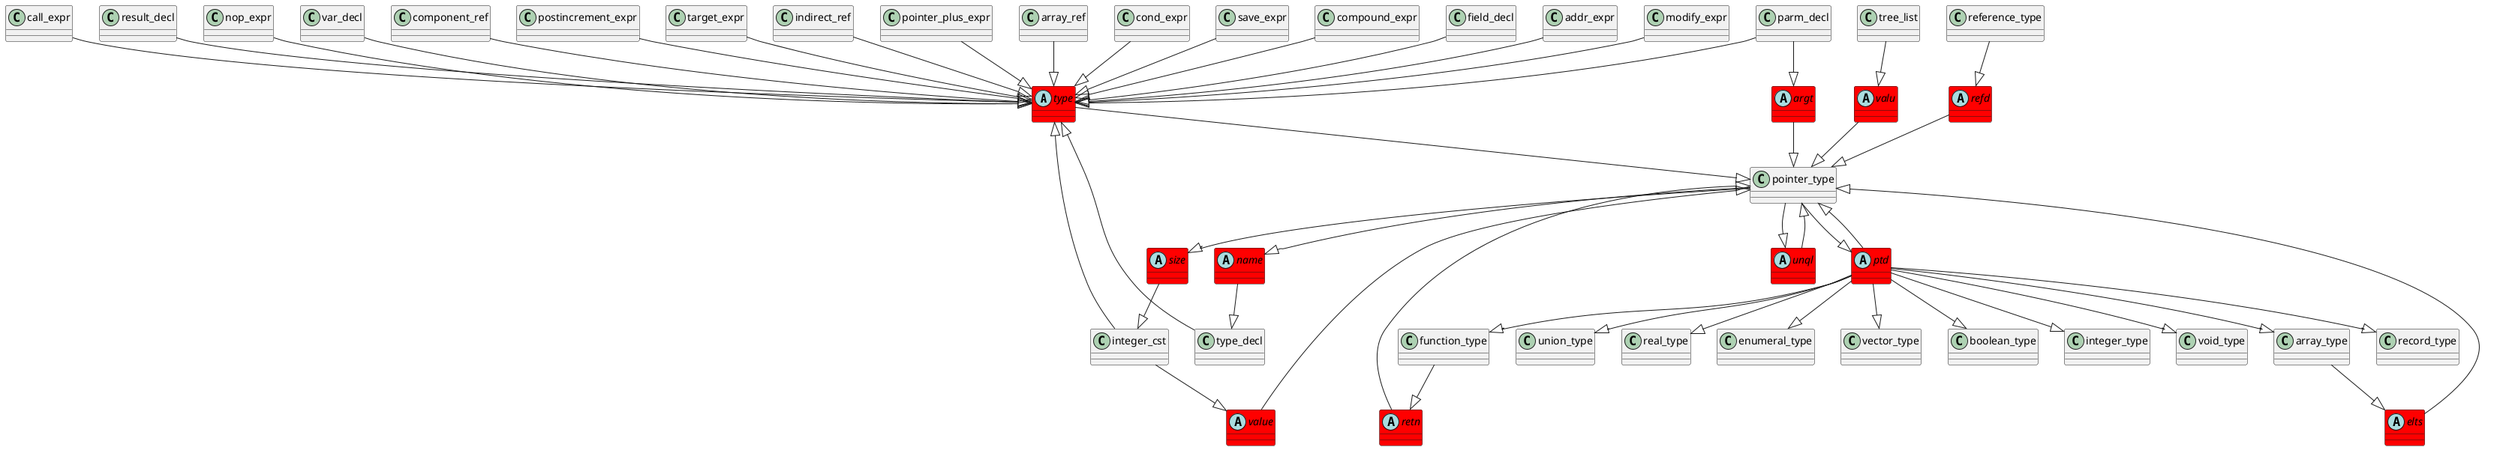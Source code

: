 @startuml
abstract class	type	 #red	
type	 --|> 	pointer_type	
type_decl	 --|> 	type	
abstract class	name	 #red	
name	 --|> 	type_decl	
pointer_type	 --|> 	name	
abstract class	size	 #red	
size	 --|> 	integer_cst	
pointer_type	 --|> 	size	
abstract class	ptd	 #red	
ptd	 --|> 	integer_type	
pointer_type	 --|> 	ptd	
field_decl	 --|> 	type	
ptd	 --|> 	void_type	
abstract class	retn	 #red	
retn	 --|> 	pointer_type	
function_type	 --|> 	retn	
abstract class	unql	 #red	
unql	 --|> 	pointer_type	
pointer_type	 --|> 	unql	
abstract class	elts	 #red	
elts	 --|> 	pointer_type	
array_type	 --|> 	elts	
ptd	 --|> 	record_type	
addr_expr	 --|> 	type	
ptd	 --|> 	function_type	
abstract class	valu	 #red	
valu	 --|> 	pointer_type	
tree_list	 --|> 	valu	
ptd	 --|> 	pointer_type	
parm_decl	 --|> 	type	
abstract class	argt	 #red	
argt	 --|> 	pointer_type	
parm_decl	 --|> 	argt	
modify_expr	 --|> 	type	
call_expr	 --|> 	type	
result_decl	 --|> 	type	
nop_expr	 --|> 	type	
var_decl	 --|> 	type	
integer_cst	 --|> 	type	
ptd	 --|> 	array_type	
component_ref	 --|> 	type	
postincrement_expr	 --|> 	type	
target_expr	 --|> 	type	
abstract class	value	 #red	
value	 --|> 	pointer_type	
integer_cst	 --|> 	value	
indirect_ref	 --|> 	type	
ptd	 --|> 	union_type	
pointer_plus_expr	 --|> 	type	
ptd	 --|> 	real_type	
ptd	 --|> 	enumeral_type	
ptd	 --|> 	vector_type	
ptd	 --|> 	boolean_type	
array_ref	 --|> 	type	
cond_expr	 --|> 	type	
save_expr	 --|> 	type	
compound_expr	 --|> 	type	
abstract class	refd	 #red	
refd	 --|> 	pointer_type	
reference_type	 --|> 	refd	
@enduml
